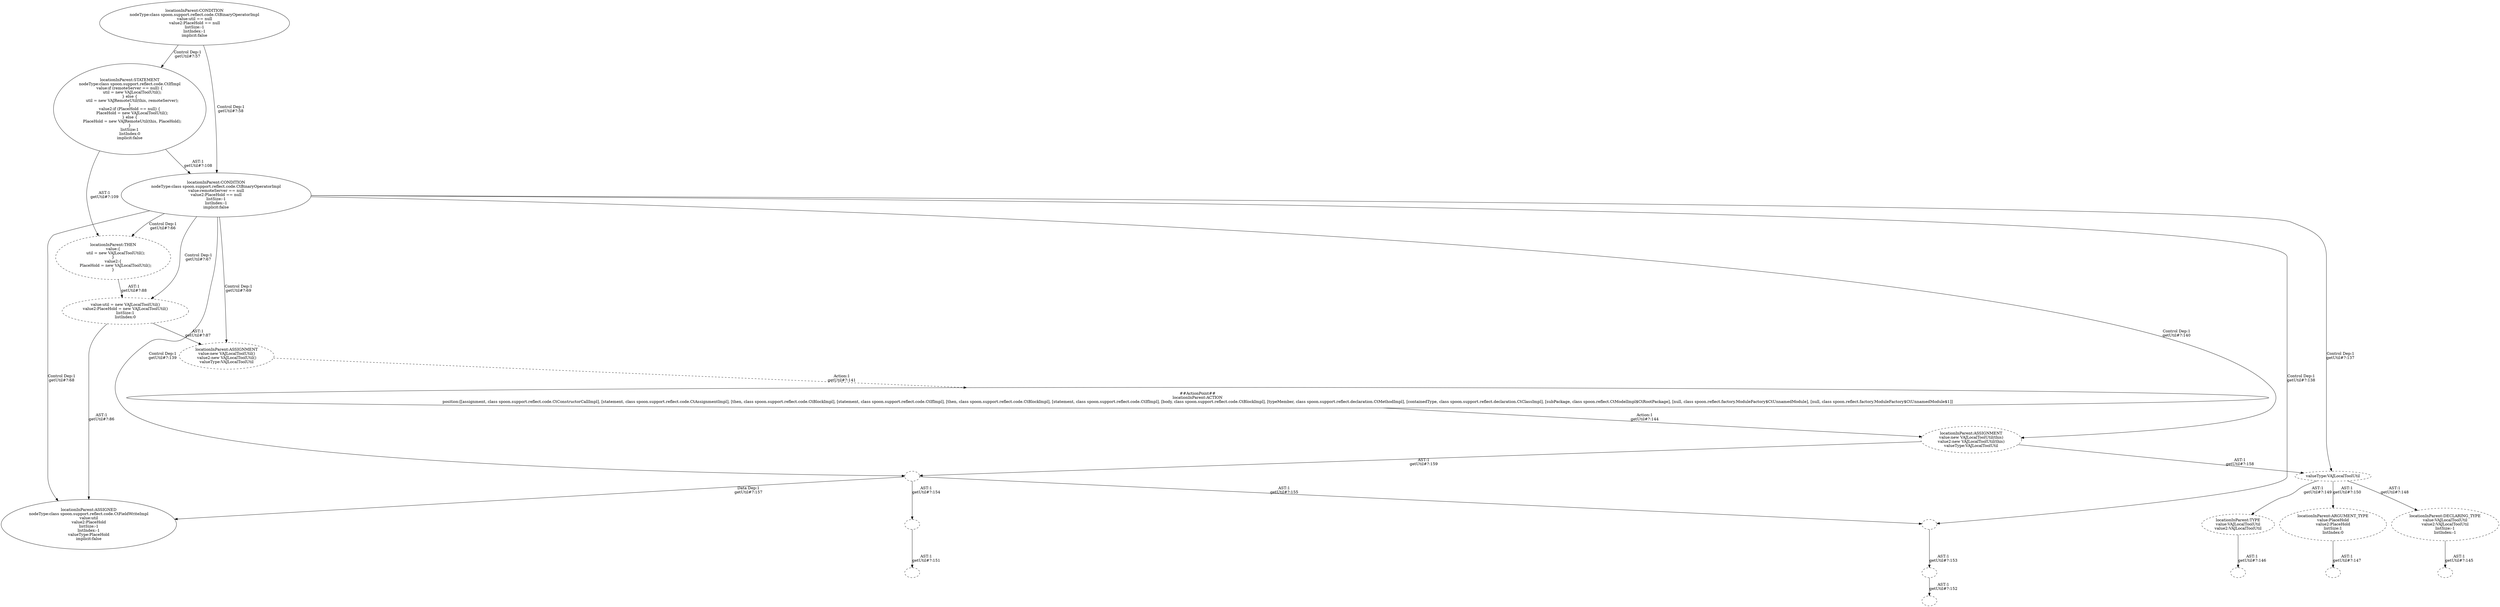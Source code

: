 digraph "Pattern" {
0 [label="##ActionPoint##
locationInParent:ACTION
position:[[assignment, class spoon.support.reflect.code.CtConstructorCallImpl], [statement, class spoon.support.reflect.code.CtAssignmentImpl], [then, class spoon.support.reflect.code.CtBlockImpl], [statement, class spoon.support.reflect.code.CtIfImpl], [then, class spoon.support.reflect.code.CtBlockImpl], [statement, class spoon.support.reflect.code.CtIfImpl], [body, class spoon.support.reflect.code.CtBlockImpl], [typeMember, class spoon.support.reflect.declaration.CtMethodImpl], [containedType, class spoon.support.reflect.declaration.CtClassImpl], [subPackage, class spoon.reflect.CtModelImpl$CtRootPackage], [null, class spoon.reflect.factory.ModuleFactory$CtUnnamedModule], [null, class spoon.reflect.factory.ModuleFactory$CtUnnamedModule$1]]" shape=ellipse]
1 [label="locationInParent:ASSIGNMENT
value:new VAJLocalToolUtil()
value2:new VAJLocalToolUtil()
valueType:VAJLocalToolUtil" shape=ellipse style=dashed]
2 [label="locationInParent:CONDITION
nodeType:class spoon.support.reflect.code.CtBinaryOperatorImpl
value:remoteServer == null
value2:PlaceHold == null
listSize:-1
listIndex:-1
implicit:false" shape=ellipse]
3 [label="locationInParent:CONDITION
nodeType:class spoon.support.reflect.code.CtBinaryOperatorImpl
value:util == null
value2:PlaceHold == null
listSize:-1
listIndex:-1
implicit:false" shape=ellipse]
4 [label="locationInParent:STATEMENT
nodeType:class spoon.support.reflect.code.CtIfImpl
value:if (remoteServer == null) \{
    util = new VAJLocalToolUtil();
\} else \{
    util = new VAJRemoteUtil(this, remoteServer);
\}
value2:if (PlaceHold == null) \{
    PlaceHold = new VAJLocalToolUtil();
\} else \{
    PlaceHold = new VAJRemoteUtil(this, PlaceHold);
\}
listSize:1
listIndex:0
implicit:false" shape=ellipse]
5 [label="locationInParent:THEN
value:\{
    util = new VAJLocalToolUtil();
\}
value2:\{
    PlaceHold = new VAJLocalToolUtil();
\}" shape=ellipse style=dashed]
6 [label="value:util = new VAJLocalToolUtil()
value2:PlaceHold = new VAJLocalToolUtil()
listSize:1
listIndex:0" shape=ellipse style=dashed]
7 [label="locationInParent:ASSIGNED
nodeType:class spoon.support.reflect.code.CtFieldWriteImpl
value:util
value2:PlaceHold
listSize:-1
listIndex:-1
valueType:PlaceHold
implicit:false" shape=ellipse]
8 [label="" shape=ellipse style=dashed]
9 [label="" shape=ellipse style=dashed]
10 [label="" shape=ellipse style=dashed]
11 [label="" shape=ellipse style=dashed]
12 [label="" shape=ellipse style=dashed]
13 [label="" shape=ellipse style=dashed]
14 [label="valueType:VAJLocalToolUtil" shape=ellipse style=dashed]
15 [label="locationInParent:DECLARING_TYPE
value:VAJLocalToolUtil
value2:VAJLocalToolUtil
listSize:-1
listIndex:-1" shape=ellipse style=dashed]
16 [label="" shape=ellipse style=dashed]
17 [label="locationInParent:TYPE
value:VAJLocalToolUtil
value2:VAJLocalToolUtil" shape=ellipse style=dashed]
18 [label="" shape=ellipse style=dashed]
19 [label="locationInParent:ARGUMENT_TYPE
value:PlaceHold
value2:PlaceHold
listSize:1
listIndex:0" shape=ellipse style=dashed]
20 [label="" shape=ellipse style=dashed]
21 [label="locationInParent:ASSIGNMENT
value:new VAJLocalToolUtil(this)
value2:new VAJLocalToolUtil(this)
valueType:VAJLocalToolUtil" shape=ellipse style=dashed]
0 -> 21 [label="Action:1
getUtil#?:144"];
1 -> 0 [label="Action:1
getUtil#?:141" style=dashed];
2 -> 1 [label="Control Dep:1
getUtil#?:69"];
2 -> 5 [label="Control Dep:1
getUtil#?:66"];
2 -> 6 [label="Control Dep:1
getUtil#?:67"];
2 -> 7 [label="Control Dep:1
getUtil#?:68"];
2 -> 14 [label="Control Dep:1
getUtil#?:137"];
2 -> 11 [label="Control Dep:1
getUtil#?:138"];
2 -> 8 [label="Control Dep:1
getUtil#?:139"];
2 -> 21 [label="Control Dep:1
getUtil#?:140"];
3 -> 2 [label="Control Dep:1
getUtil#?:58"];
3 -> 4 [label="Control Dep:1
getUtil#?:57"];
4 -> 2 [label="AST:1
getUtil#?:108"];
4 -> 5 [label="AST:1
getUtil#?:109"];
5 -> 6 [label="AST:1
getUtil#?:88"];
6 -> 1 [label="AST:1
getUtil#?:87"];
6 -> 7 [label="AST:1
getUtil#?:86"];
8 -> 7 [label="Data Dep:1
getUtil#?:157"];
8 -> 9 [label="AST:1
getUtil#?:154"];
8 -> 11 [label="AST:1
getUtil#?:155"];
9 -> 10 [label="AST:1
getUtil#?:151"];
11 -> 12 [label="AST:1
getUtil#?:153"];
12 -> 13 [label="AST:1
getUtil#?:152"];
14 -> 15 [label="AST:1
getUtil#?:148"];
14 -> 17 [label="AST:1
getUtil#?:149"];
14 -> 19 [label="AST:1
getUtil#?:150"];
15 -> 16 [label="AST:1
getUtil#?:145"];
17 -> 18 [label="AST:1
getUtil#?:146"];
19 -> 20 [label="AST:1
getUtil#?:147"];
21 -> 8 [label="AST:1
getUtil#?:159"];
21 -> 14 [label="AST:1
getUtil#?:158"];
}